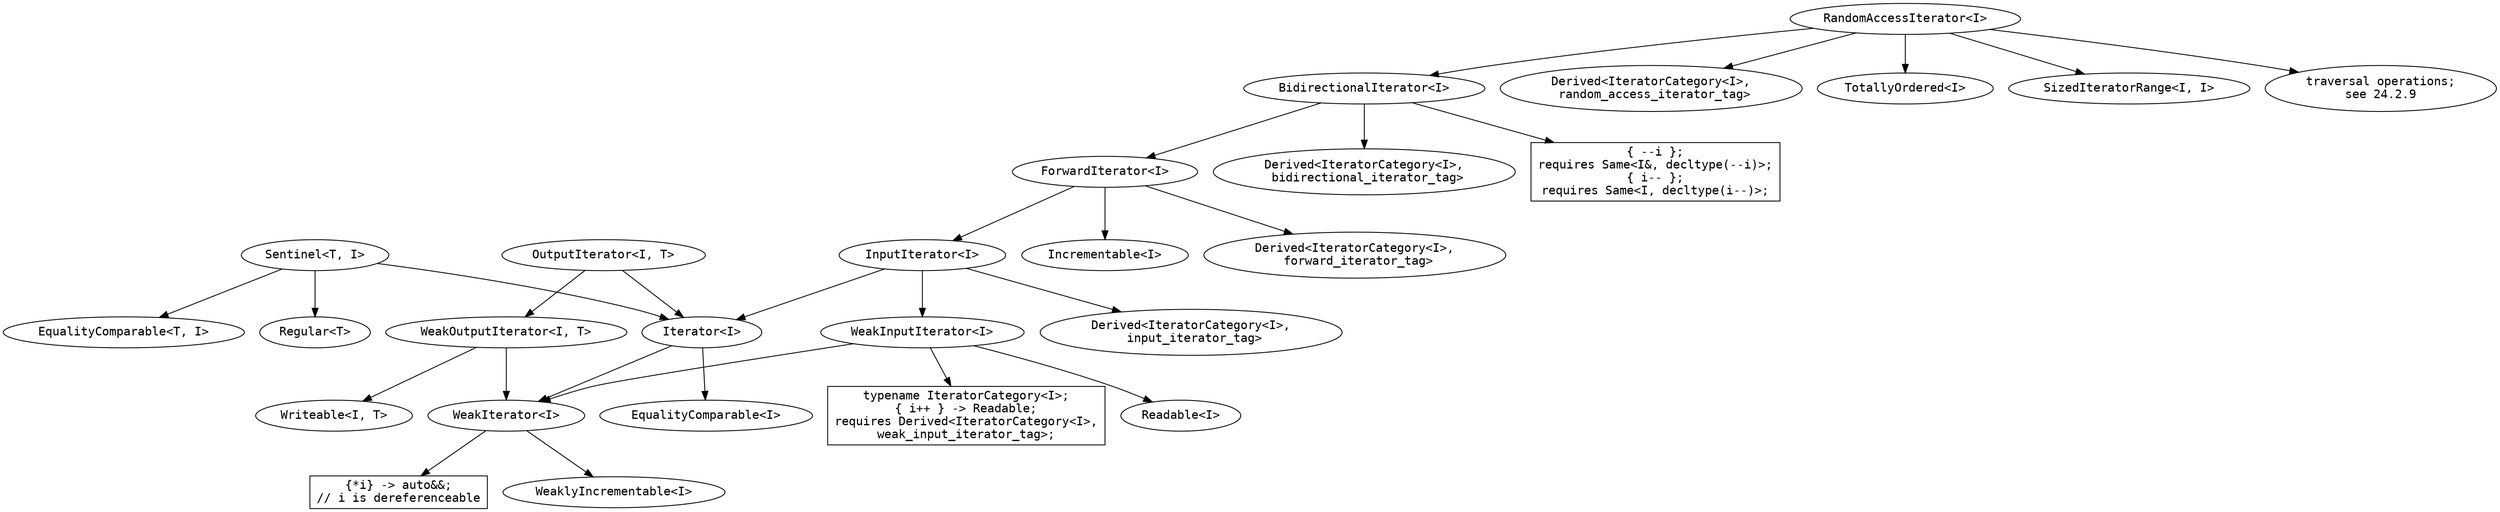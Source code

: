 digraph iterator_concepts
{
  graph [fontname = "courier"];
  node [fontname = "courier"];
  edge [fontname = "courier"];
  
  dereferenceable [shape=box, label="{*i} -> auto&&;\n// i is dereferenceable"]
  weakly_incrementable_i [label="WeaklyIncrementable<I>"]
  incrementable_i [label="Incrementable<I>"]
  weak_iterator_i [label="WeakIterator<I>"]
  equality_comparable_i [label="EqualityComparable<I>"]
  equality_comparable_t_i [label="EqualityComparable<T, I>"]
  regular_t [label="Regular<T>"]
  iterator_i [label="Iterator<I>"]
  sentinal_t_i [label="Sentinel<T, I>"]
  weak_input_iterator_i [label="WeakInputIterator<I>"]
  readable_i [label="Readable<I>"]
  wii_req [shape=box, label="typename IteratorCategory<I>;\n{ i++ } -> Readable;\nrequires Derived<IteratorCategory<I>,\nweak_input_iterator_tag>;"]
  input_iterator_i [label="InputIterator<I>"]
  derived_ii [label="Derived<IteratorCategory<I>,\n input_iterator_tag>"]
  derived_fi [label="Derived<IteratorCategory<I>,\n forward_iterator_tag>"]
  derived_bi [label="Derived<IteratorCategory<I>,\n bidirectional_iterator_tag>"]
  derived_rai [label="Derived<IteratorCategory<I>,\n random_access_iterator_tag>"]
  bi_req [shape=box, label="{ --i };\nrequires Same<I&, decltype(--i)>;\n{ i-- };\nrequires Same<I, decltype(i--)>;"]
  forward_iterator_i [label="ForwardIterator<I>"]
  bidirectional_iterator_i [label="BidirectionalIterator<I>"]
  random_access_iterator_i [label="RandomAccessIterator<I>"]
  totally_ordered_i [label="TotallyOrdered<I>"]
  sar_ii [label="SizedIteratorRange<I, I>"]
  traversal_ops [label="traversal operations;\nsee 24.2.9"]
  weak_output_iterator_i_t [label="WeakOutputIterator<I, T>"]
  writeable_i_t [label="Writeable<I, T>"] 
  output_iterator_i_t [label="OutputIterator<I, T>"]
   
  weak_iterator_i -> weakly_incrementable_i;
  weak_iterator_i -> dereferenceable
  
  iterator_i -> weak_iterator_i;
  iterator_i -> equality_comparable_i;
  
  sentinal_t_i -> regular_t;
  sentinal_t_i -> iterator_i;
  sentinal_t_i -> equality_comparable_t_i
  
  weak_input_iterator_i -> weak_iterator_i;
  weak_input_iterator_i -> readable_i;
  weak_input_iterator_i -> wii_req;
  
  input_iterator_i -> weak_input_iterator_i;
  input_iterator_i -> iterator_i;
  input_iterator_i -> derived_ii;
  
  forward_iterator_i -> input_iterator_i;
  forward_iterator_i -> incrementable_i;
  forward_iterator_i -> derived_fi;
  
  bidirectional_iterator_i -> forward_iterator_i;
  bidirectional_iterator_i -> derived_bi;
  bidirectional_iterator_i -> bi_req;
  
  random_access_iterator_i -> bidirectional_iterator_i;
  random_access_iterator_i -> totally_ordered_i;
  random_access_iterator_i -> derived_rai;
  random_access_iterator_i -> sar_ii;
  random_access_iterator_i -> traversal_ops;
  
  weak_output_iterator_i_t -> weak_iterator_i;
  weak_output_iterator_i_t -> writeable_i_t;
  
  output_iterator_i_t -> weak_output_iterator_i_t;
  output_iterator_i_t -> iterator_i;
  
}
